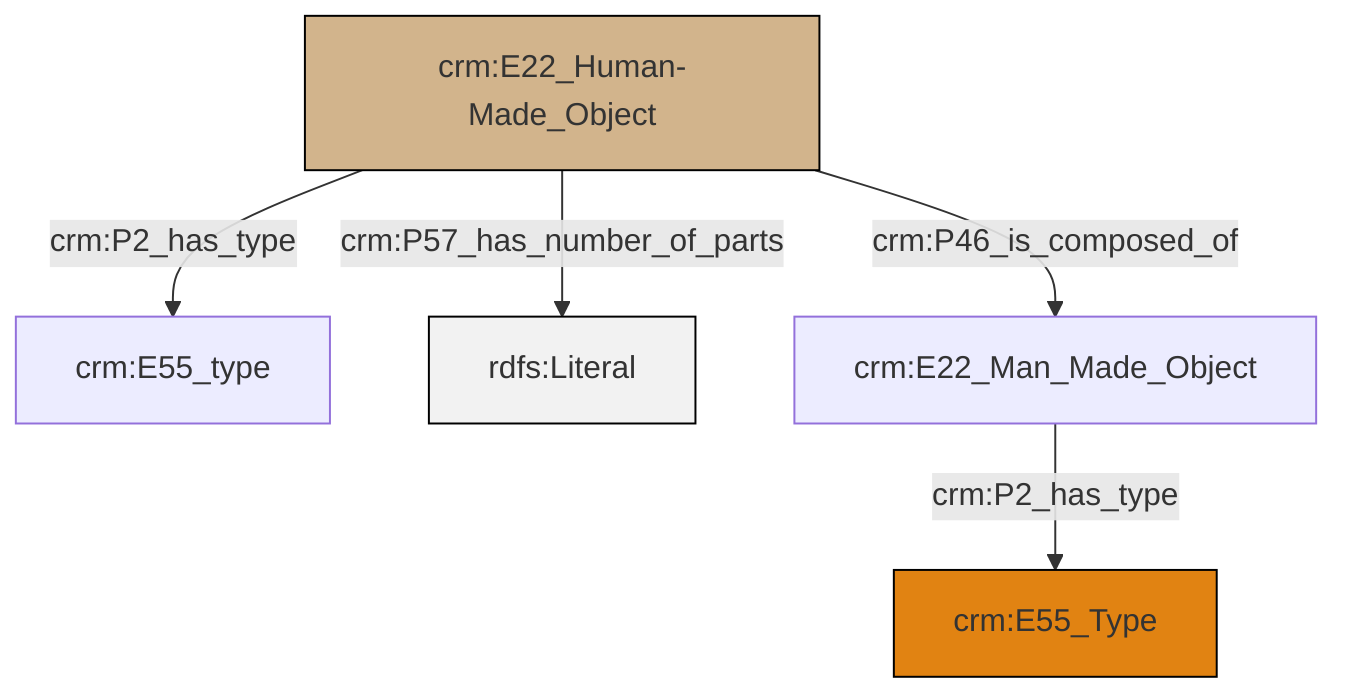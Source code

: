 graph TD
classDef Literal fill:#f2f2f2,stroke:#000000;
classDef CRM_Entity fill:#FFFFFF,stroke:#000000;
classDef Temporal_Entity fill:#00C9E6, stroke:#000000;
classDef Type fill:#E18312, stroke:#000000;
classDef Time-Span fill:#2C9C91, stroke:#000000;
classDef Appellation fill:#FFEB7F, stroke:#000000;
classDef Place fill:#008836, stroke:#000000;
classDef Persistent_Item fill:#B266B2, stroke:#000000;
classDef Conceptual_Object fill:#FFD700, stroke:#000000;
classDef Physical_Thing fill:#D2B48C, stroke:#000000;
classDef Actor fill:#f58aad, stroke:#000000;
classDef PC_Classes fill:#4ce600, stroke:#000000;
classDef Multi fill:#cccccc,stroke:#000000;

2["crm:E22_Human-Made_Object"]:::Physical_Thing -->|crm:P57_has_number_of_parts| 3[rdfs:Literal]:::Literal
2["crm:E22_Human-Made_Object"]:::Physical_Thing -->|crm:P2_has_type| 0["crm:E55_type"]:::Default
2["crm:E22_Human-Made_Object"]:::Physical_Thing -->|crm:P46_is_composed_of| 7["crm:E22_Man_Made_Object"]:::Default
7["crm:E22_Man_Made_Object"]:::Default -->|crm:P2_has_type| 4["crm:E55_Type"]:::Type